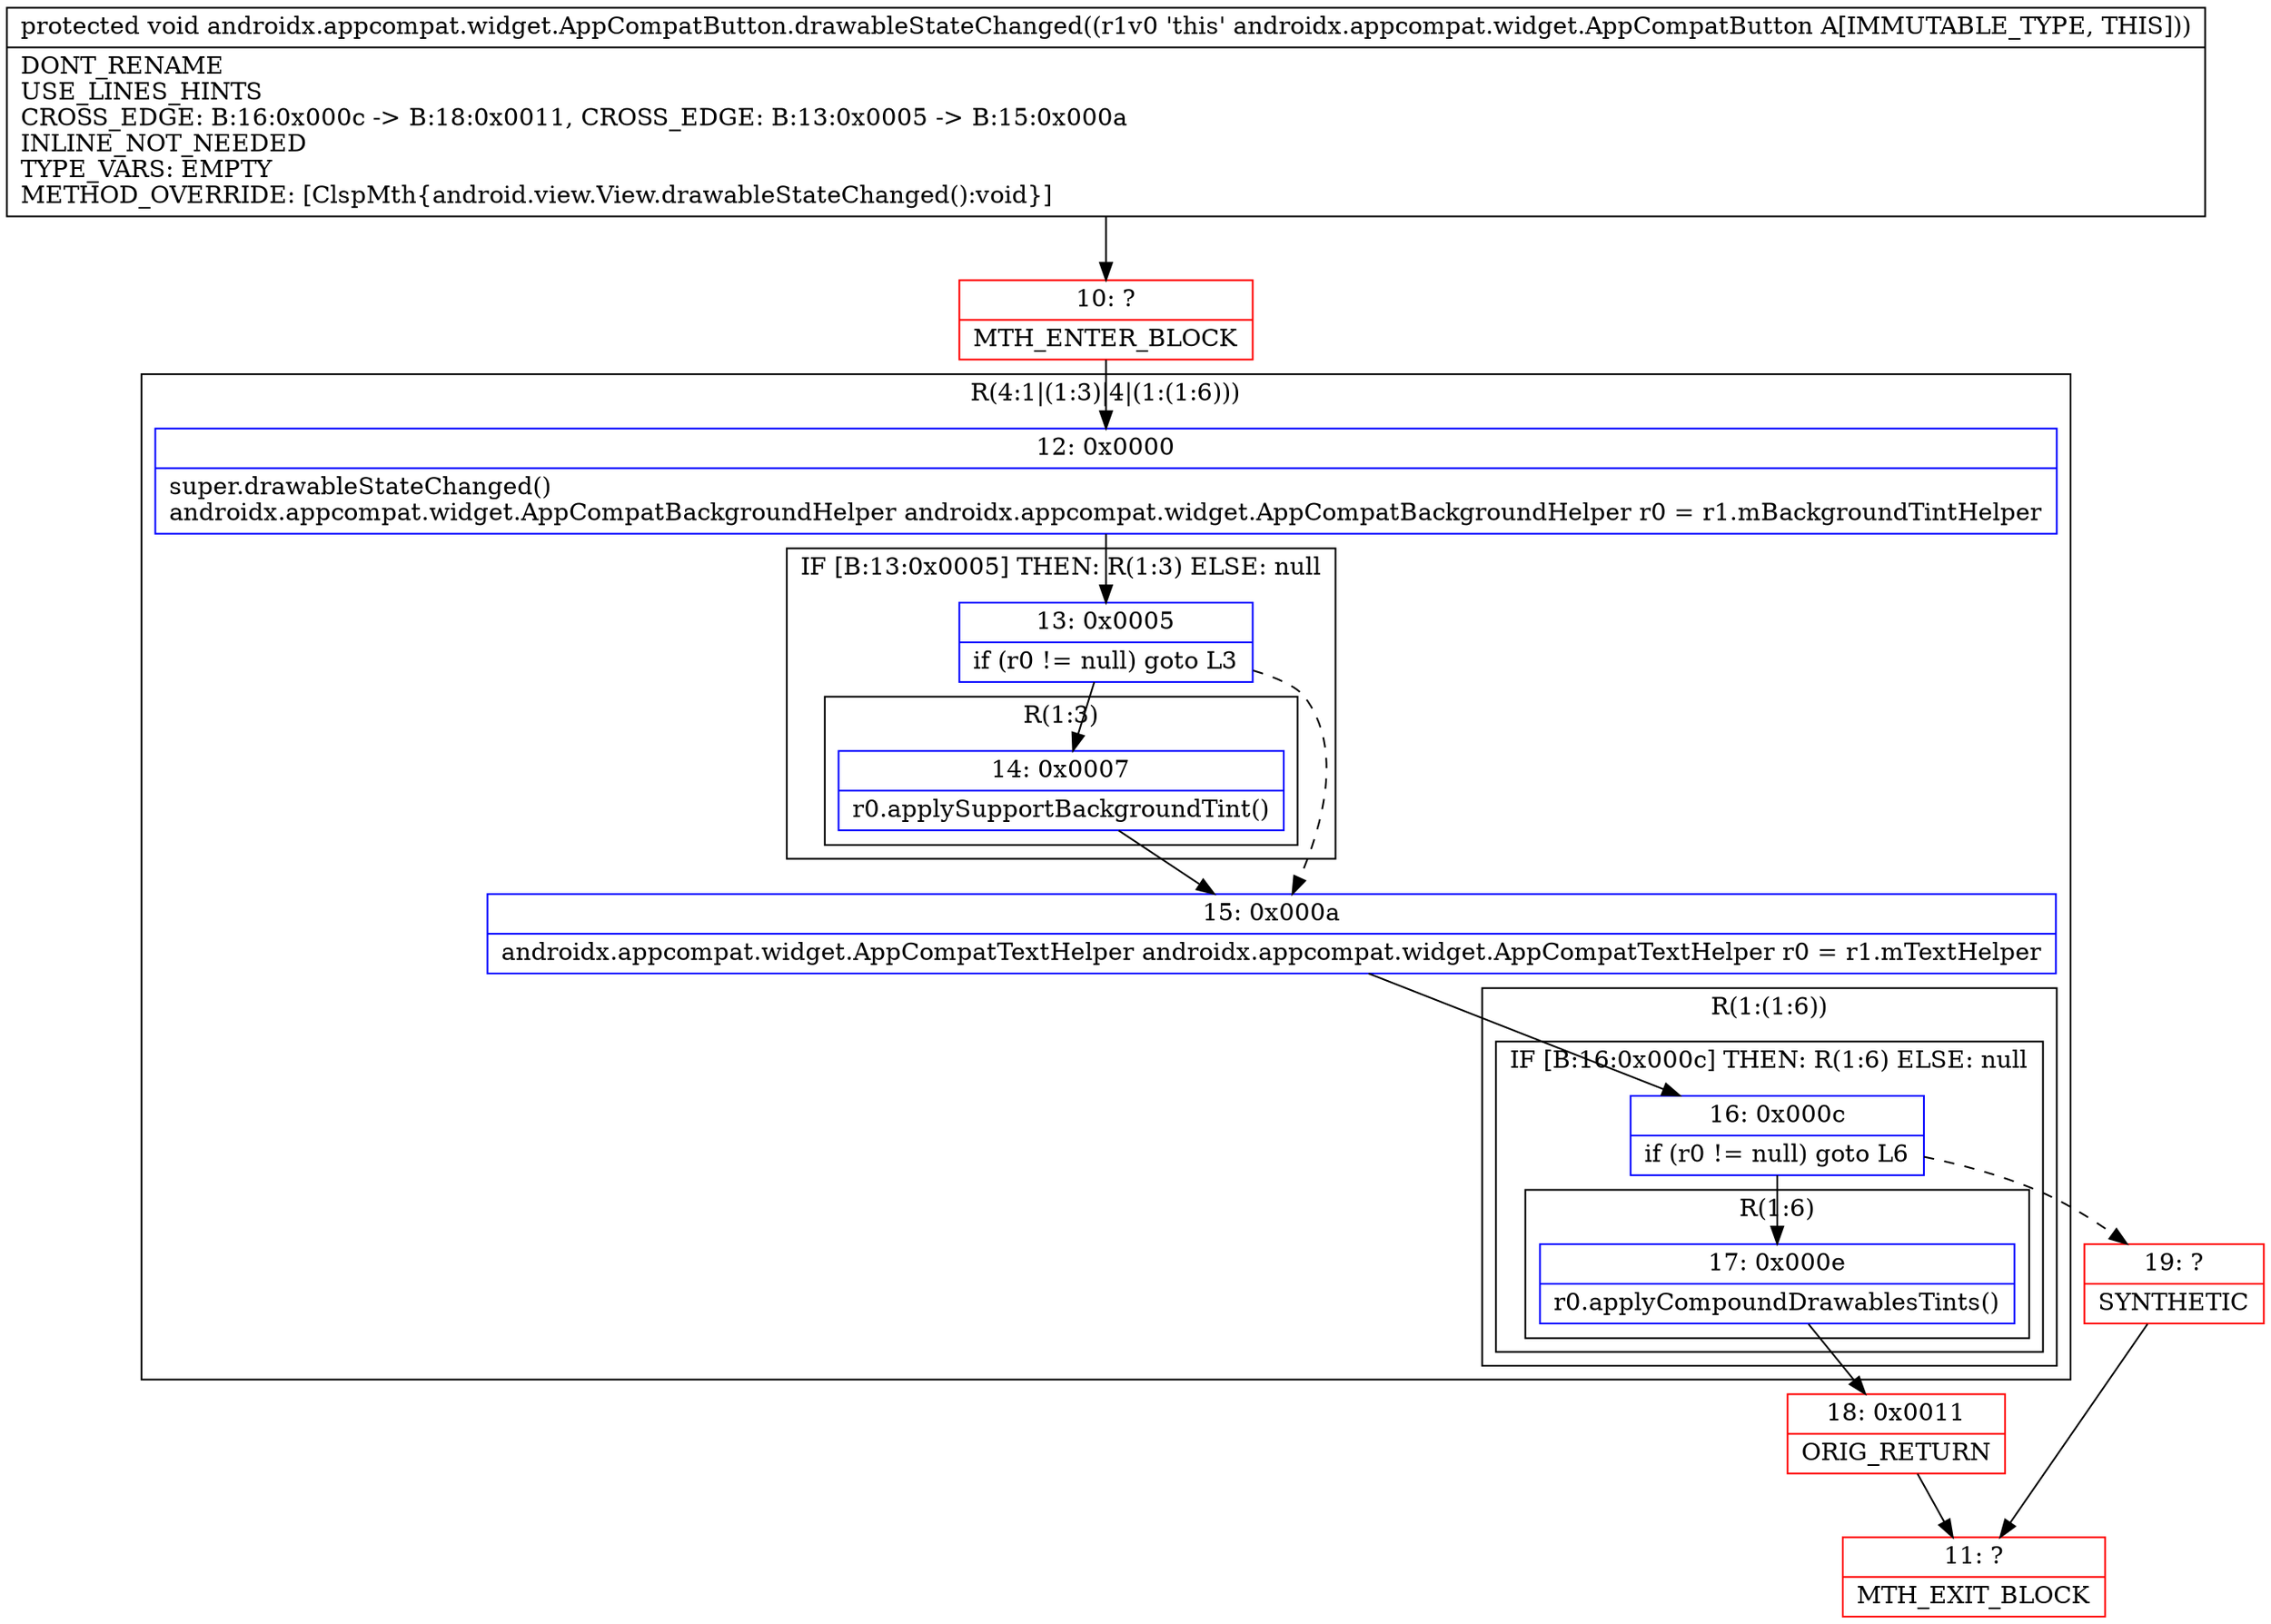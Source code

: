 digraph "CFG forandroidx.appcompat.widget.AppCompatButton.drawableStateChanged()V" {
subgraph cluster_Region_1365505387 {
label = "R(4:1|(1:3)|4|(1:(1:6)))";
node [shape=record,color=blue];
Node_12 [shape=record,label="{12\:\ 0x0000|super.drawableStateChanged()\landroidx.appcompat.widget.AppCompatBackgroundHelper androidx.appcompat.widget.AppCompatBackgroundHelper r0 = r1.mBackgroundTintHelper\l}"];
subgraph cluster_IfRegion_2065981565 {
label = "IF [B:13:0x0005] THEN: R(1:3) ELSE: null";
node [shape=record,color=blue];
Node_13 [shape=record,label="{13\:\ 0x0005|if (r0 != null) goto L3\l}"];
subgraph cluster_Region_2015808967 {
label = "R(1:3)";
node [shape=record,color=blue];
Node_14 [shape=record,label="{14\:\ 0x0007|r0.applySupportBackgroundTint()\l}"];
}
}
Node_15 [shape=record,label="{15\:\ 0x000a|androidx.appcompat.widget.AppCompatTextHelper androidx.appcompat.widget.AppCompatTextHelper r0 = r1.mTextHelper\l}"];
subgraph cluster_Region_2095977432 {
label = "R(1:(1:6))";
node [shape=record,color=blue];
subgraph cluster_IfRegion_724348945 {
label = "IF [B:16:0x000c] THEN: R(1:6) ELSE: null";
node [shape=record,color=blue];
Node_16 [shape=record,label="{16\:\ 0x000c|if (r0 != null) goto L6\l}"];
subgraph cluster_Region_1697304754 {
label = "R(1:6)";
node [shape=record,color=blue];
Node_17 [shape=record,label="{17\:\ 0x000e|r0.applyCompoundDrawablesTints()\l}"];
}
}
}
}
Node_10 [shape=record,color=red,label="{10\:\ ?|MTH_ENTER_BLOCK\l}"];
Node_18 [shape=record,color=red,label="{18\:\ 0x0011|ORIG_RETURN\l}"];
Node_11 [shape=record,color=red,label="{11\:\ ?|MTH_EXIT_BLOCK\l}"];
Node_19 [shape=record,color=red,label="{19\:\ ?|SYNTHETIC\l}"];
MethodNode[shape=record,label="{protected void androidx.appcompat.widget.AppCompatButton.drawableStateChanged((r1v0 'this' androidx.appcompat.widget.AppCompatButton A[IMMUTABLE_TYPE, THIS]))  | DONT_RENAME\lUSE_LINES_HINTS\lCROSS_EDGE: B:16:0x000c \-\> B:18:0x0011, CROSS_EDGE: B:13:0x0005 \-\> B:15:0x000a\lINLINE_NOT_NEEDED\lTYPE_VARS: EMPTY\lMETHOD_OVERRIDE: [ClspMth\{android.view.View.drawableStateChanged():void\}]\l}"];
MethodNode -> Node_10;Node_12 -> Node_13;
Node_13 -> Node_14;
Node_13 -> Node_15[style=dashed];
Node_14 -> Node_15;
Node_15 -> Node_16;
Node_16 -> Node_17;
Node_16 -> Node_19[style=dashed];
Node_17 -> Node_18;
Node_10 -> Node_12;
Node_18 -> Node_11;
Node_19 -> Node_11;
}

